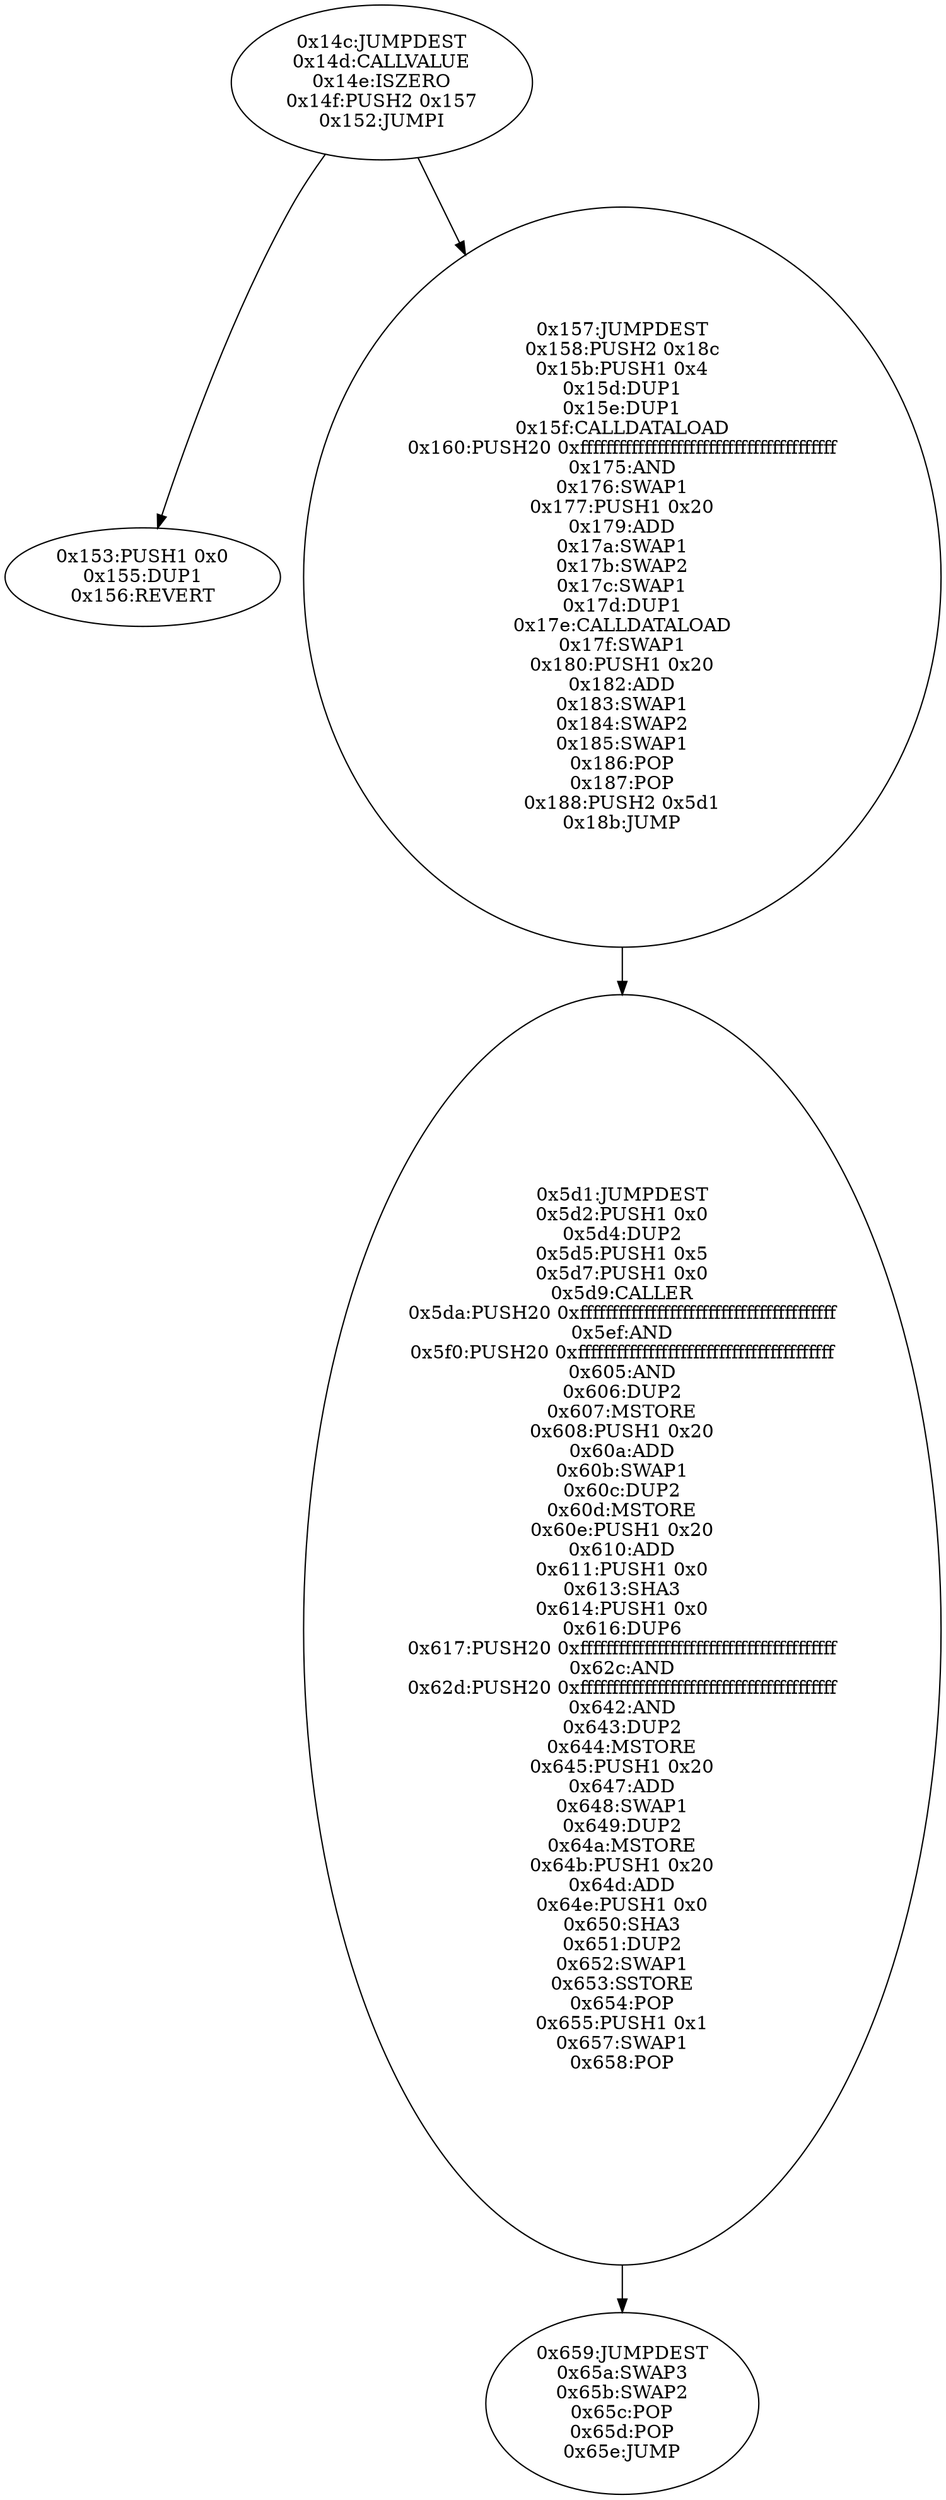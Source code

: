 digraph{
332[label="0x14c:JUMPDEST
0x14d:CALLVALUE
0x14e:ISZERO
0x14f:PUSH2 0x157
0x152:JUMPI"]
332 -> 339
332 -> 343
339[label="0x153:PUSH1 0x0
0x155:DUP1
0x156:REVERT"]
343[label="0x157:JUMPDEST
0x158:PUSH2 0x18c
0x15b:PUSH1 0x4
0x15d:DUP1
0x15e:DUP1
0x15f:CALLDATALOAD
0x160:PUSH20 0xffffffffffffffffffffffffffffffffffffffff
0x175:AND
0x176:SWAP1
0x177:PUSH1 0x20
0x179:ADD
0x17a:SWAP1
0x17b:SWAP2
0x17c:SWAP1
0x17d:DUP1
0x17e:CALLDATALOAD
0x17f:SWAP1
0x180:PUSH1 0x20
0x182:ADD
0x183:SWAP1
0x184:SWAP2
0x185:SWAP1
0x186:POP
0x187:POP
0x188:PUSH2 0x5d1
0x18b:JUMP"]
343 -> 1489
1489[label="0x5d1:JUMPDEST
0x5d2:PUSH1 0x0
0x5d4:DUP2
0x5d5:PUSH1 0x5
0x5d7:PUSH1 0x0
0x5d9:CALLER
0x5da:PUSH20 0xffffffffffffffffffffffffffffffffffffffff
0x5ef:AND
0x5f0:PUSH20 0xffffffffffffffffffffffffffffffffffffffff
0x605:AND
0x606:DUP2
0x607:MSTORE
0x608:PUSH1 0x20
0x60a:ADD
0x60b:SWAP1
0x60c:DUP2
0x60d:MSTORE
0x60e:PUSH1 0x20
0x610:ADD
0x611:PUSH1 0x0
0x613:SHA3
0x614:PUSH1 0x0
0x616:DUP6
0x617:PUSH20 0xffffffffffffffffffffffffffffffffffffffff
0x62c:AND
0x62d:PUSH20 0xffffffffffffffffffffffffffffffffffffffff
0x642:AND
0x643:DUP2
0x644:MSTORE
0x645:PUSH1 0x20
0x647:ADD
0x648:SWAP1
0x649:DUP2
0x64a:MSTORE
0x64b:PUSH1 0x20
0x64d:ADD
0x64e:PUSH1 0x0
0x650:SHA3
0x651:DUP2
0x652:SWAP1
0x653:SSTORE
0x654:POP
0x655:PUSH1 0x1
0x657:SWAP1
0x658:POP"]
1489 -> 1625
1625[label="0x659:JUMPDEST
0x65a:SWAP3
0x65b:SWAP2
0x65c:POP
0x65d:POP
0x65e:JUMP"]

}